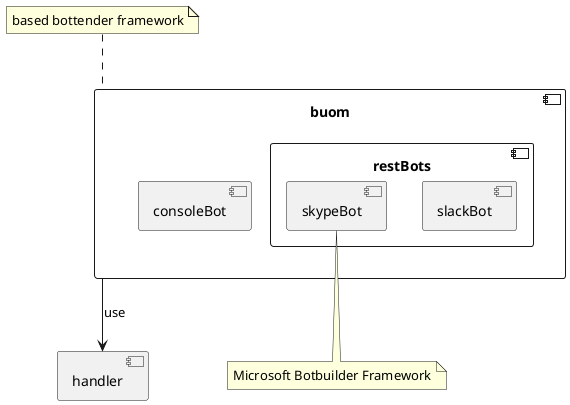 @startuml buom arch design
component buom {
  component consoleBot
  component restBots {
    [slackBot]
    [skypeBot]
  }
}

buom --> handler: use

component handler {
}

note bottom of skypeBot: Microsoft Botbuilder Framework
note top of buom: based bottender framework
@enduml
